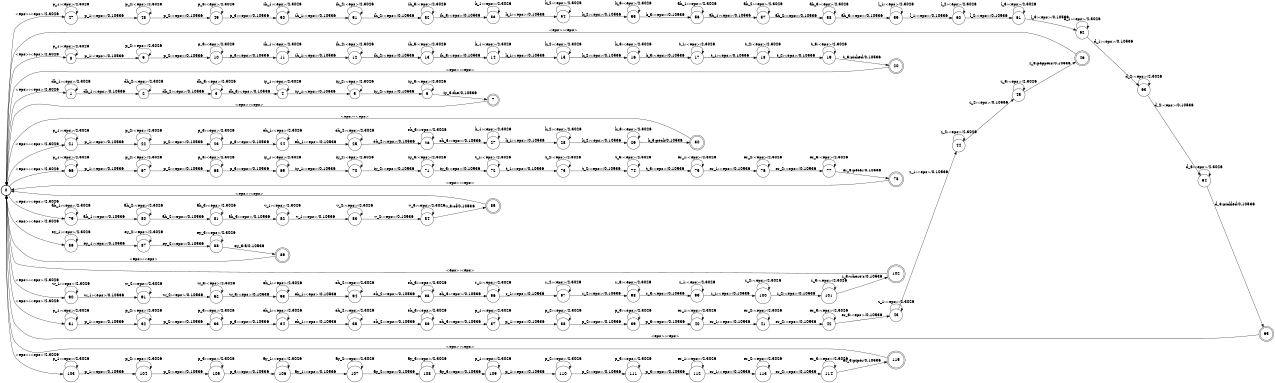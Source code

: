 digraph FST {
rankdir = LR;
size = "8.5,11";
center = 1;
orientation = Portrait;
ranksep = "0.4";
nodesep = "0.25";
0 [label = "0", shape = circle, style = bold, fontsize = 14]
	0 -> 1 [label = "<eps>:<eps>/2.3026", fontsize = 14];
	0 -> 8 [label = "<eps>:<eps>/2.3026", fontsize = 14];
	0 -> 21 [label = "<eps>:<eps>/2.3026", fontsize = 14];
	0 -> 31 [label = "<eps>:<eps>/2.3026", fontsize = 14];
	0 -> 47 [label = "<eps>:<eps>/2.3026", fontsize = 14];
	0 -> 66 [label = "<eps>:<eps>/2.3026", fontsize = 14];
	0 -> 79 [label = "<eps>:<eps>/2.3026", fontsize = 14];
	0 -> 86 [label = "<eps>:<eps>/2.3026", fontsize = 14];
	0 -> 90 [label = "<eps>:<eps>/2.3026", fontsize = 14];
	0 -> 103 [label = "<eps>:<eps>/2.3026", fontsize = 14];
1 [label = "1", shape = circle, style = solid, fontsize = 14]
	1 -> 1 [label = "dh_1:<eps>/2.3026", fontsize = 14];
	1 -> 2 [label = "dh_1:<eps>/0.10536", fontsize = 14];
2 [label = "2", shape = circle, style = solid, fontsize = 14]
	2 -> 2 [label = "dh_2:<eps>/2.3026", fontsize = 14];
	2 -> 3 [label = "dh_2:<eps>/0.10536", fontsize = 14];
3 [label = "3", shape = circle, style = solid, fontsize = 14]
	3 -> 3 [label = "dh_3:<eps>/2.3026", fontsize = 14];
	3 -> 4 [label = "dh_3:<eps>/0.10536", fontsize = 14];
4 [label = "4", shape = circle, style = solid, fontsize = 14]
	4 -> 4 [label = "iy_1:<eps>/2.3026", fontsize = 14];
	4 -> 5 [label = "iy_1:<eps>/0.10536", fontsize = 14];
5 [label = "5", shape = circle, style = solid, fontsize = 14]
	5 -> 5 [label = "iy_2:<eps>/2.3026", fontsize = 14];
	5 -> 6 [label = "iy_2:<eps>/0.10536", fontsize = 14];
6 [label = "6", shape = circle, style = solid, fontsize = 14]
	6 -> 6 [label = "iy_3:<eps>/2.3026", fontsize = 14];
	6 -> 7 [label = "iy_3:the/0.10536", fontsize = 14];
7 [label = "7", shape = doublecircle, style = solid, fontsize = 14]
	7 -> 0 [label = "<eps>:<eps>", fontsize = 14];
8 [label = "8", shape = circle, style = solid, fontsize = 14]
	8 -> 8 [label = "p_1:<eps>/2.3026", fontsize = 14];
	8 -> 9 [label = "p_1:<eps>/0.10536", fontsize = 14];
9 [label = "9", shape = circle, style = solid, fontsize = 14]
	9 -> 9 [label = "p_2:<eps>/2.3026", fontsize = 14];
	9 -> 10 [label = "p_2:<eps>/0.10536", fontsize = 14];
10 [label = "10", shape = circle, style = solid, fontsize = 14]
	10 -> 10 [label = "p_3:<eps>/2.3026", fontsize = 14];
	10 -> 11 [label = "p_3:<eps>/0.10536", fontsize = 14];
11 [label = "11", shape = circle, style = solid, fontsize = 14]
	11 -> 11 [label = "ih_1:<eps>/2.3026", fontsize = 14];
	11 -> 12 [label = "ih_1:<eps>/0.10536", fontsize = 14];
12 [label = "12", shape = circle, style = solid, fontsize = 14]
	12 -> 12 [label = "ih_2:<eps>/2.3026", fontsize = 14];
	12 -> 13 [label = "ih_2:<eps>/0.10536", fontsize = 14];
13 [label = "13", shape = circle, style = solid, fontsize = 14]
	13 -> 13 [label = "ih_3:<eps>/2.3026", fontsize = 14];
	13 -> 14 [label = "ih_3:<eps>/0.10536", fontsize = 14];
14 [label = "14", shape = circle, style = solid, fontsize = 14]
	14 -> 14 [label = "k_1:<eps>/2.3026", fontsize = 14];
	14 -> 15 [label = "k_1:<eps>/0.10536", fontsize = 14];
15 [label = "15", shape = circle, style = solid, fontsize = 14]
	15 -> 15 [label = "k_2:<eps>/2.3026", fontsize = 14];
	15 -> 16 [label = "k_2:<eps>/0.10536", fontsize = 14];
16 [label = "16", shape = circle, style = solid, fontsize = 14]
	16 -> 16 [label = "k_3:<eps>/2.3026", fontsize = 14];
	16 -> 17 [label = "k_3:<eps>/0.10536", fontsize = 14];
17 [label = "17", shape = circle, style = solid, fontsize = 14]
	17 -> 17 [label = "t_1:<eps>/2.3026", fontsize = 14];
	17 -> 18 [label = "t_1:<eps>/0.10536", fontsize = 14];
18 [label = "18", shape = circle, style = solid, fontsize = 14]
	18 -> 18 [label = "t_2:<eps>/2.3026", fontsize = 14];
	18 -> 19 [label = "t_2:<eps>/0.10536", fontsize = 14];
19 [label = "19", shape = circle, style = solid, fontsize = 14]
	19 -> 19 [label = "t_3:<eps>/2.3026", fontsize = 14];
	19 -> 20 [label = "t_3:picked/0.10536", fontsize = 14];
20 [label = "20", shape = doublecircle, style = solid, fontsize = 14]
	20 -> 0 [label = "<eps>:<eps>", fontsize = 14];
21 [label = "21", shape = circle, style = solid, fontsize = 14]
	21 -> 21 [label = "p_1:<eps>/2.3026", fontsize = 14];
	21 -> 22 [label = "p_1:<eps>/0.10536", fontsize = 14];
22 [label = "22", shape = circle, style = solid, fontsize = 14]
	22 -> 22 [label = "p_2:<eps>/2.3026", fontsize = 14];
	22 -> 23 [label = "p_2:<eps>/0.10536", fontsize = 14];
23 [label = "23", shape = circle, style = solid, fontsize = 14]
	23 -> 23 [label = "p_3:<eps>/2.3026", fontsize = 14];
	23 -> 24 [label = "p_3:<eps>/0.10536", fontsize = 14];
24 [label = "24", shape = circle, style = solid, fontsize = 14]
	24 -> 24 [label = "eh_1:<eps>/2.3026", fontsize = 14];
	24 -> 25 [label = "eh_1:<eps>/0.10536", fontsize = 14];
25 [label = "25", shape = circle, style = solid, fontsize = 14]
	25 -> 25 [label = "eh_2:<eps>/2.3026", fontsize = 14];
	25 -> 26 [label = "eh_2:<eps>/0.10536", fontsize = 14];
26 [label = "26", shape = circle, style = solid, fontsize = 14]
	26 -> 26 [label = "eh_3:<eps>/2.3026", fontsize = 14];
	26 -> 27 [label = "eh_3:<eps>/0.10536", fontsize = 14];
27 [label = "27", shape = circle, style = solid, fontsize = 14]
	27 -> 27 [label = "k_1:<eps>/2.3026", fontsize = 14];
	27 -> 28 [label = "k_1:<eps>/0.10536", fontsize = 14];
28 [label = "28", shape = circle, style = solid, fontsize = 14]
	28 -> 28 [label = "k_2:<eps>/2.3026", fontsize = 14];
	28 -> 29 [label = "k_2:<eps>/0.10536", fontsize = 14];
29 [label = "29", shape = circle, style = solid, fontsize = 14]
	29 -> 29 [label = "k_3:<eps>/2.3026", fontsize = 14];
	29 -> 30 [label = "k_3:peck/0.10536", fontsize = 14];
30 [label = "30", shape = doublecircle, style = solid, fontsize = 14]
	30 -> 0 [label = "<eps>:<eps>", fontsize = 14];
31 [label = "31", shape = circle, style = solid, fontsize = 14]
	31 -> 31 [label = "p_1:<eps>/2.3026", fontsize = 14];
	31 -> 32 [label = "p_1:<eps>/0.10536", fontsize = 14];
32 [label = "32", shape = circle, style = solid, fontsize = 14]
	32 -> 32 [label = "p_2:<eps>/2.3026", fontsize = 14];
	32 -> 33 [label = "p_2:<eps>/0.10536", fontsize = 14];
33 [label = "33", shape = circle, style = solid, fontsize = 14]
	33 -> 33 [label = "p_3:<eps>/2.3026", fontsize = 14];
	33 -> 34 [label = "p_3:<eps>/0.10536", fontsize = 14];
34 [label = "34", shape = circle, style = solid, fontsize = 14]
	34 -> 34 [label = "eh_1:<eps>/2.3026", fontsize = 14];
	34 -> 35 [label = "eh_1:<eps>/0.10536", fontsize = 14];
35 [label = "35", shape = circle, style = solid, fontsize = 14]
	35 -> 35 [label = "eh_2:<eps>/2.3026", fontsize = 14];
	35 -> 36 [label = "eh_2:<eps>/0.10536", fontsize = 14];
36 [label = "36", shape = circle, style = solid, fontsize = 14]
	36 -> 36 [label = "eh_3:<eps>/2.3026", fontsize = 14];
	36 -> 37 [label = "eh_3:<eps>/0.10536", fontsize = 14];
37 [label = "37", shape = circle, style = solid, fontsize = 14]
	37 -> 37 [label = "p_1:<eps>/2.3026", fontsize = 14];
	37 -> 38 [label = "p_1:<eps>/0.10536", fontsize = 14];
38 [label = "38", shape = circle, style = solid, fontsize = 14]
	38 -> 38 [label = "p_2:<eps>/2.3026", fontsize = 14];
	38 -> 39 [label = "p_2:<eps>/0.10536", fontsize = 14];
39 [label = "39", shape = circle, style = solid, fontsize = 14]
	39 -> 39 [label = "p_3:<eps>/2.3026", fontsize = 14];
	39 -> 40 [label = "p_3:<eps>/0.10536", fontsize = 14];
40 [label = "40", shape = circle, style = solid, fontsize = 14]
	40 -> 40 [label = "er_1:<eps>/2.3026", fontsize = 14];
	40 -> 41 [label = "er_1:<eps>/0.10536", fontsize = 14];
41 [label = "41", shape = circle, style = solid, fontsize = 14]
	41 -> 41 [label = "er_2:<eps>/2.3026", fontsize = 14];
	41 -> 42 [label = "er_2:<eps>/0.10536", fontsize = 14];
42 [label = "42", shape = circle, style = solid, fontsize = 14]
	42 -> 42 [label = "er_3:<eps>/2.3026", fontsize = 14];
	42 -> 43 [label = "er_3:<eps>/0.10536", fontsize = 14];
43 [label = "43", shape = circle, style = solid, fontsize = 14]
	43 -> 43 [label = "z_1:<eps>/2.3026", fontsize = 14];
	43 -> 44 [label = "z_1:<eps>/0.10536", fontsize = 14];
44 [label = "44", shape = circle, style = solid, fontsize = 14]
	44 -> 44 [label = "z_2:<eps>/2.3026", fontsize = 14];
	44 -> 45 [label = "z_2:<eps>/0.10536", fontsize = 14];
45 [label = "45", shape = circle, style = solid, fontsize = 14]
	45 -> 45 [label = "z_3:<eps>/2.3026", fontsize = 14];
	45 -> 46 [label = "z_3:peppers/0.10536", fontsize = 14];
46 [label = "46", shape = doublecircle, style = solid, fontsize = 14]
	46 -> 0 [label = "<eps>:<eps>", fontsize = 14];
47 [label = "47", shape = circle, style = solid, fontsize = 14]
	47 -> 47 [label = "p_1:<eps>/2.3026", fontsize = 14];
	47 -> 48 [label = "p_1:<eps>/0.10536", fontsize = 14];
48 [label = "48", shape = circle, style = solid, fontsize = 14]
	48 -> 48 [label = "p_2:<eps>/2.3026", fontsize = 14];
	48 -> 49 [label = "p_2:<eps>/0.10536", fontsize = 14];
49 [label = "49", shape = circle, style = solid, fontsize = 14]
	49 -> 49 [label = "p_3:<eps>/2.3026", fontsize = 14];
	49 -> 50 [label = "p_3:<eps>/0.10536", fontsize = 14];
50 [label = "50", shape = circle, style = solid, fontsize = 14]
	50 -> 50 [label = "ih_1:<eps>/2.3026", fontsize = 14];
	50 -> 51 [label = "ih_1:<eps>/0.10536", fontsize = 14];
51 [label = "51", shape = circle, style = solid, fontsize = 14]
	51 -> 51 [label = "ih_2:<eps>/2.3026", fontsize = 14];
	51 -> 52 [label = "ih_2:<eps>/0.10536", fontsize = 14];
52 [label = "52", shape = circle, style = solid, fontsize = 14]
	52 -> 52 [label = "ih_3:<eps>/2.3026", fontsize = 14];
	52 -> 53 [label = "ih_3:<eps>/0.10536", fontsize = 14];
53 [label = "53", shape = circle, style = solid, fontsize = 14]
	53 -> 53 [label = "k_1:<eps>/2.3026", fontsize = 14];
	53 -> 54 [label = "k_1:<eps>/0.10536", fontsize = 14];
54 [label = "54", shape = circle, style = solid, fontsize = 14]
	54 -> 54 [label = "k_2:<eps>/2.3026", fontsize = 14];
	54 -> 55 [label = "k_2:<eps>/0.10536", fontsize = 14];
55 [label = "55", shape = circle, style = solid, fontsize = 14]
	55 -> 55 [label = "k_3:<eps>/2.3026", fontsize = 14];
	55 -> 56 [label = "k_3:<eps>/0.10536", fontsize = 14];
56 [label = "56", shape = circle, style = solid, fontsize = 14]
	56 -> 56 [label = "ah_1:<eps>/2.3026", fontsize = 14];
	56 -> 57 [label = "ah_1:<eps>/0.10536", fontsize = 14];
57 [label = "57", shape = circle, style = solid, fontsize = 14]
	57 -> 57 [label = "ah_2:<eps>/2.3026", fontsize = 14];
	57 -> 58 [label = "ah_2:<eps>/0.10536", fontsize = 14];
58 [label = "58", shape = circle, style = solid, fontsize = 14]
	58 -> 58 [label = "ah_3:<eps>/2.3026", fontsize = 14];
	58 -> 59 [label = "ah_3:<eps>/0.10536", fontsize = 14];
59 [label = "59", shape = circle, style = solid, fontsize = 14]
	59 -> 59 [label = "l_1:<eps>/2.3026", fontsize = 14];
	59 -> 60 [label = "l_1:<eps>/0.10536", fontsize = 14];
60 [label = "60", shape = circle, style = solid, fontsize = 14]
	60 -> 60 [label = "l_2:<eps>/2.3026", fontsize = 14];
	60 -> 61 [label = "l_2:<eps>/0.10536", fontsize = 14];
61 [label = "61", shape = circle, style = solid, fontsize = 14]
	61 -> 61 [label = "l_3:<eps>/2.3026", fontsize = 14];
	61 -> 62 [label = "l_3:<eps>/0.10536", fontsize = 14];
62 [label = "62", shape = circle, style = solid, fontsize = 14]
	62 -> 62 [label = "d_1:<eps>/2.3026", fontsize = 14];
	62 -> 63 [label = "d_1:<eps>/0.10536", fontsize = 14];
63 [label = "63", shape = circle, style = solid, fontsize = 14]
	63 -> 63 [label = "d_2:<eps>/2.3026", fontsize = 14];
	63 -> 64 [label = "d_2:<eps>/0.10536", fontsize = 14];
64 [label = "64", shape = circle, style = solid, fontsize = 14]
	64 -> 64 [label = "d_3:<eps>/2.3026", fontsize = 14];
	64 -> 65 [label = "d_3:pickled/0.10536", fontsize = 14];
65 [label = "65", shape = doublecircle, style = solid, fontsize = 14]
	65 -> 0 [label = "<eps>:<eps>", fontsize = 14];
66 [label = "66", shape = circle, style = solid, fontsize = 14]
	66 -> 66 [label = "p_1:<eps>/2.3026", fontsize = 14];
	66 -> 67 [label = "p_1:<eps>/0.10536", fontsize = 14];
67 [label = "67", shape = circle, style = solid, fontsize = 14]
	67 -> 67 [label = "p_2:<eps>/2.3026", fontsize = 14];
	67 -> 68 [label = "p_2:<eps>/0.10536", fontsize = 14];
68 [label = "68", shape = circle, style = solid, fontsize = 14]
	68 -> 68 [label = "p_3:<eps>/2.3026", fontsize = 14];
	68 -> 69 [label = "p_3:<eps>/0.10536", fontsize = 14];
69 [label = "69", shape = circle, style = solid, fontsize = 14]
	69 -> 69 [label = "iy_1:<eps>/2.3026", fontsize = 14];
	69 -> 70 [label = "iy_1:<eps>/0.10536", fontsize = 14];
70 [label = "70", shape = circle, style = solid, fontsize = 14]
	70 -> 70 [label = "iy_2:<eps>/2.3026", fontsize = 14];
	70 -> 71 [label = "iy_2:<eps>/0.10536", fontsize = 14];
71 [label = "71", shape = circle, style = solid, fontsize = 14]
	71 -> 71 [label = "iy_3:<eps>/2.3026", fontsize = 14];
	71 -> 72 [label = "iy_3:<eps>/0.10536", fontsize = 14];
72 [label = "72", shape = circle, style = solid, fontsize = 14]
	72 -> 72 [label = "t_1:<eps>/2.3026", fontsize = 14];
	72 -> 73 [label = "t_1:<eps>/0.10536", fontsize = 14];
73 [label = "73", shape = circle, style = solid, fontsize = 14]
	73 -> 73 [label = "t_2:<eps>/2.3026", fontsize = 14];
	73 -> 74 [label = "t_2:<eps>/0.10536", fontsize = 14];
74 [label = "74", shape = circle, style = solid, fontsize = 14]
	74 -> 74 [label = "t_3:<eps>/2.3026", fontsize = 14];
	74 -> 75 [label = "t_3:<eps>/0.10536", fontsize = 14];
75 [label = "75", shape = circle, style = solid, fontsize = 14]
	75 -> 75 [label = "er_1:<eps>/2.3026", fontsize = 14];
	75 -> 76 [label = "er_1:<eps>/0.10536", fontsize = 14];
76 [label = "76", shape = circle, style = solid, fontsize = 14]
	76 -> 76 [label = "er_2:<eps>/2.3026", fontsize = 14];
	76 -> 77 [label = "er_2:<eps>/0.10536", fontsize = 14];
77 [label = "77", shape = circle, style = solid, fontsize = 14]
	77 -> 77 [label = "er_3:<eps>/2.3026", fontsize = 14];
	77 -> 78 [label = "er_3:peter/0.10536", fontsize = 14];
78 [label = "78", shape = doublecircle, style = solid, fontsize = 14]
	78 -> 0 [label = "<eps>:<eps>", fontsize = 14];
79 [label = "79", shape = circle, style = solid, fontsize = 14]
	79 -> 79 [label = "ah_1:<eps>/2.3026", fontsize = 14];
	79 -> 80 [label = "ah_1:<eps>/0.10536", fontsize = 14];
80 [label = "80", shape = circle, style = solid, fontsize = 14]
	80 -> 80 [label = "ah_2:<eps>/2.3026", fontsize = 14];
	80 -> 81 [label = "ah_2:<eps>/0.10536", fontsize = 14];
81 [label = "81", shape = circle, style = solid, fontsize = 14]
	81 -> 81 [label = "ah_3:<eps>/2.3026", fontsize = 14];
	81 -> 82 [label = "ah_3:<eps>/0.10536", fontsize = 14];
82 [label = "82", shape = circle, style = solid, fontsize = 14]
	82 -> 82 [label = "v_1:<eps>/2.3026", fontsize = 14];
	82 -> 83 [label = "v_1:<eps>/0.10536", fontsize = 14];
83 [label = "83", shape = circle, style = solid, fontsize = 14]
	83 -> 83 [label = "v_2:<eps>/2.3026", fontsize = 14];
	83 -> 84 [label = "v_2:<eps>/0.10536", fontsize = 14];
84 [label = "84", shape = circle, style = solid, fontsize = 14]
	84 -> 84 [label = "v_3:<eps>/2.3026", fontsize = 14];
	84 -> 85 [label = "v_3:of/0.10536", fontsize = 14];
85 [label = "85", shape = doublecircle, style = solid, fontsize = 14]
	85 -> 0 [label = "<eps>:<eps>", fontsize = 14];
86 [label = "86", shape = circle, style = solid, fontsize = 14]
	86 -> 86 [label = "ey_1:<eps>/2.3026", fontsize = 14];
	86 -> 87 [label = "ey_1:<eps>/0.10536", fontsize = 14];
87 [label = "87", shape = circle, style = solid, fontsize = 14]
	87 -> 87 [label = "ey_2:<eps>/2.3026", fontsize = 14];
	87 -> 88 [label = "ey_2:<eps>/0.10536", fontsize = 14];
88 [label = "88", shape = circle, style = solid, fontsize = 14]
	88 -> 88 [label = "ey_3:<eps>/2.3026", fontsize = 14];
	88 -> 89 [label = "ey_3:a/0.10536", fontsize = 14];
89 [label = "89", shape = doublecircle, style = solid, fontsize = 14]
	89 -> 0 [label = "<eps>:<eps>", fontsize = 14];
90 [label = "90", shape = circle, style = solid, fontsize = 14]
	90 -> 90 [label = "w_1:<eps>/2.3026", fontsize = 14];
	90 -> 91 [label = "w_1:<eps>/0.10536", fontsize = 14];
91 [label = "91", shape = circle, style = solid, fontsize = 14]
	91 -> 91 [label = "w_2:<eps>/2.3026", fontsize = 14];
	91 -> 92 [label = "w_2:<eps>/0.10536", fontsize = 14];
92 [label = "92", shape = circle, style = solid, fontsize = 14]
	92 -> 92 [label = "w_3:<eps>/2.3026", fontsize = 14];
	92 -> 93 [label = "w_3:<eps>/0.10536", fontsize = 14];
93 [label = "93", shape = circle, style = solid, fontsize = 14]
	93 -> 93 [label = "eh_1:<eps>/2.3026", fontsize = 14];
	93 -> 94 [label = "eh_1:<eps>/0.10536", fontsize = 14];
94 [label = "94", shape = circle, style = solid, fontsize = 14]
	94 -> 94 [label = "eh_2:<eps>/2.3026", fontsize = 14];
	94 -> 95 [label = "eh_2:<eps>/0.10536", fontsize = 14];
95 [label = "95", shape = circle, style = solid, fontsize = 14]
	95 -> 95 [label = "eh_3:<eps>/2.3026", fontsize = 14];
	95 -> 96 [label = "eh_3:<eps>/0.10536", fontsize = 14];
96 [label = "96", shape = circle, style = solid, fontsize = 14]
	96 -> 96 [label = "r_1:<eps>/2.3026", fontsize = 14];
	96 -> 97 [label = "r_1:<eps>/0.10536", fontsize = 14];
97 [label = "97", shape = circle, style = solid, fontsize = 14]
	97 -> 97 [label = "r_2:<eps>/2.3026", fontsize = 14];
	97 -> 98 [label = "r_2:<eps>/0.10536", fontsize = 14];
98 [label = "98", shape = circle, style = solid, fontsize = 14]
	98 -> 98 [label = "r_3:<eps>/2.3026", fontsize = 14];
	98 -> 99 [label = "r_3:<eps>/0.10536", fontsize = 14];
99 [label = "99", shape = circle, style = solid, fontsize = 14]
	99 -> 99 [label = "z_1:<eps>/2.3026", fontsize = 14];
	99 -> 100 [label = "z_1:<eps>/0.10536", fontsize = 14];
100 [label = "100", shape = circle, style = solid, fontsize = 14]
	100 -> 100 [label = "z_2:<eps>/2.3026", fontsize = 14];
	100 -> 101 [label = "z_2:<eps>/0.10536", fontsize = 14];
101 [label = "101", shape = circle, style = solid, fontsize = 14]
	101 -> 101 [label = "z_3:<eps>/2.3026", fontsize = 14];
	101 -> 102 [label = "z_3:where's/0.10536", fontsize = 14];
102 [label = "102", shape = doublecircle, style = solid, fontsize = 14]
	102 -> 0 [label = "<eps>:<eps>", fontsize = 14];
103 [label = "103", shape = circle, style = solid, fontsize = 14]
	103 -> 103 [label = "p_1:<eps>/2.3026", fontsize = 14];
	103 -> 104 [label = "p_1:<eps>/0.10536", fontsize = 14];
104 [label = "104", shape = circle, style = solid, fontsize = 14]
	104 -> 104 [label = "p_2:<eps>/2.3026", fontsize = 14];
	104 -> 105 [label = "p_2:<eps>/0.10536", fontsize = 14];
105 [label = "105", shape = circle, style = solid, fontsize = 14]
	105 -> 105 [label = "p_3:<eps>/2.3026", fontsize = 14];
	105 -> 106 [label = "p_3:<eps>/0.10536", fontsize = 14];
106 [label = "106", shape = circle, style = solid, fontsize = 14]
	106 -> 106 [label = "ay_1:<eps>/2.3026", fontsize = 14];
	106 -> 107 [label = "ay_1:<eps>/0.10536", fontsize = 14];
107 [label = "107", shape = circle, style = solid, fontsize = 14]
	107 -> 107 [label = "ay_2:<eps>/2.3026", fontsize = 14];
	107 -> 108 [label = "ay_2:<eps>/0.10536", fontsize = 14];
108 [label = "108", shape = circle, style = solid, fontsize = 14]
	108 -> 108 [label = "ay_3:<eps>/2.3026", fontsize = 14];
	108 -> 109 [label = "ay_3:<eps>/0.10536", fontsize = 14];
109 [label = "109", shape = circle, style = solid, fontsize = 14]
	109 -> 109 [label = "p_1:<eps>/2.3026", fontsize = 14];
	109 -> 110 [label = "p_1:<eps>/0.10536", fontsize = 14];
110 [label = "110", shape = circle, style = solid, fontsize = 14]
	110 -> 110 [label = "p_2:<eps>/2.3026", fontsize = 14];
	110 -> 111 [label = "p_2:<eps>/0.10536", fontsize = 14];
111 [label = "111", shape = circle, style = solid, fontsize = 14]
	111 -> 111 [label = "p_3:<eps>/2.3026", fontsize = 14];
	111 -> 112 [label = "p_3:<eps>/0.10536", fontsize = 14];
112 [label = "112", shape = circle, style = solid, fontsize = 14]
	112 -> 112 [label = "er_1:<eps>/2.3026", fontsize = 14];
	112 -> 113 [label = "er_1:<eps>/0.10536", fontsize = 14];
113 [label = "113", shape = circle, style = solid, fontsize = 14]
	113 -> 113 [label = "er_2:<eps>/2.3026", fontsize = 14];
	113 -> 114 [label = "er_2:<eps>/0.10536", fontsize = 14];
114 [label = "114", shape = circle, style = solid, fontsize = 14]
	114 -> 114 [label = "er_3:<eps>/2.3026", fontsize = 14];
	114 -> 115 [label = "er_3:piper/0.10536", fontsize = 14];
115 [label = "115", shape = doublecircle, style = solid, fontsize = 14]
	115 -> 0 [label = "<eps>:<eps>", fontsize = 14];
}
